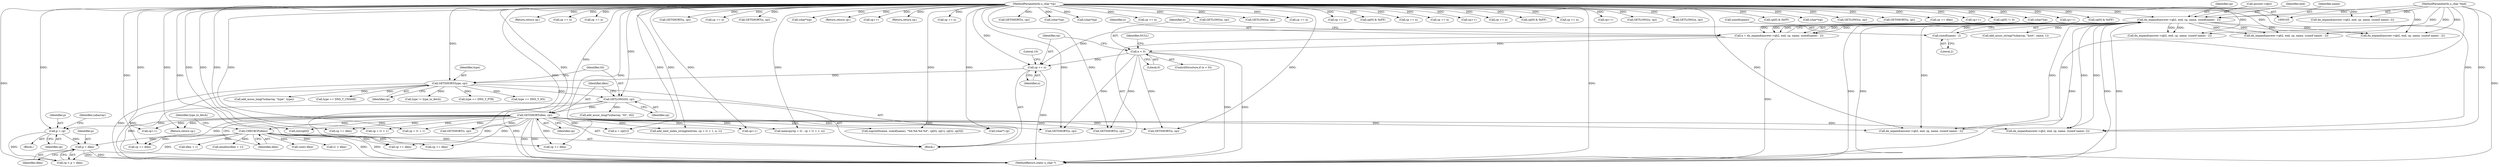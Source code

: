 digraph "0_php-src_2fefae47716d501aec41c1102f3fd4531f070b05_0@pointer" {
"1001003" [label="(Call,p + dlen)"];
"1000759" [label="(Call,p = cp)"];
"1000165" [label="(Call,GETSHORT(dlen, cp))"];
"1000162" [label="(Call,GETLONG(ttl, cp))"];
"1000159" [label="(Call,GETSHORT(type, cp))"];
"1000154" [label="(Call,cp += n)"];
"1000148" [label="(Call,n < 0)"];
"1000134" [label="(Call,n = dn_expand(answer->qb2, end, cp, name, sizeof(name) - 2))"];
"1000136" [label="(Call,dn_expand(answer->qb2, end, cp, name, sizeof(name) - 2))"];
"1000107" [label="(MethodParameterIn,u_char *end)"];
"1000106" [label="(MethodParameterIn,u_char *cp)"];
"1000143" [label="(Call,sizeof(name) - 2)"];
"1000168" [label="(Call,CHECKCP(dlen))"];
"1000182" [label="(Return,return cp;)"];
"1000113" [label="(Block,)"];
"1000288" [label="(Call,GETSHORT(n, cp))"];
"1000773" [label="(Call,(int)cp[0])"];
"1000554" [label="(Call,cp += n)"];
"1001151" [label="(Call,cp += n)"];
"1000164" [label="(Identifier,cp)"];
"1000760" [label="(Identifier,p)"];
"1000161" [label="(Identifier,cp)"];
"1000657" [label="(Call,GETSHORT(s, cp))"];
"1001003" [label="(Call,p + dlen)"];
"1000453" [label="(Call,n = cp[l1])"];
"1000211" [label="(Call,add_assoc_long(*subarray, \"ttl\", ttl))"];
"1000188" [label="(Call,cp += dlen)"];
"1000165" [label="(Call,GETSHORT(dlen, cp))"];
"1000334" [label="(Call,dn_expand(answer->qb2, end, cp, name, (sizeof name) - 2))"];
"1000143" [label="(Call,sizeof(name) - 2)"];
"1000475" [label="(Call,memcpy(tp + l2 , cp + l1 + 1, n))"];
"1001241" [label="(Call,cp += dlen)"];
"1000135" [label="(Identifier,n)"];
"1000565" [label="(Call,dn_expand(answer->qb2, end, cp, name, (sizeof name) -2))"];
"1000167" [label="(Identifier,cp)"];
"1001064" [label="(Call,GETSHORT(n, cp))"];
"1000173" [label="(Identifier,type_to_fetch)"];
"1001176" [label="(Call,cp += n)"];
"1000199" [label="(Call,add_assoc_string(*subarray, \"host\", name, 1))"];
"1001001" [label="(Call,cp < p + dlen)"];
"1000159" [label="(Call,GETSHORT(type, cp))"];
"1001121" [label="(Call,GETSHORT(n, cp))"];
"1000137" [label="(Call,answer->qb2)"];
"1001171" [label="(Call,(char*)cp)"];
"1000166" [label="(Identifier,dlen)"];
"1000158" [label="(Literal,10)"];
"1000238" [label="(Return,return cp;)"];
"1000888" [label="(Call,cp++)"];
"1000107" [label="(MethodParameterIn,u_char *end)"];
"1000106" [label="(MethodParameterIn,u_char *cp)"];
"1000275" [label="(Call,cp += dlen)"];
"1000479" [label="(Call,cp + l1 + 1)"];
"1000322" [label="(Call,type == DNS_T_PTR)"];
"1000764" [label="(Identifier,subarray)"];
"1001113" [label="(Call,GETSHORT(n, cp))"];
"1000160" [label="(Identifier,type)"];
"1000191" [label="(Return,return cp;)"];
"1001201" [label="(Call,cp += n)"];
"1000231" [label="(Call,(uint) dlen)"];
"1000155" [label="(Identifier,cp)"];
"1001245" [label="(Return,return cp;)"];
"1000140" [label="(Identifier,end)"];
"1000149" [label="(Identifier,n)"];
"1000156" [label="(Identifier,n)"];
"1000134" [label="(Call,n = dn_expand(answer->qb2, end, cp, name, sizeof(name) - 2))"];
"1000377" [label="(Call,cp++)"];
"1001004" [label="(Identifier,p)"];
"1000485" [label="(Call,add_next_index_stringl(entries, cp + l1 + 1, n, 1))"];
"1000906" [label="(Call,GETSHORT(s, cp))"];
"1001196" [label="(Call,(char*)cp)"];
"1000144" [label="(Call,sizeof(name))"];
"1000150" [label="(Literal,0)"];
"1000146" [label="(Literal,2)"];
"1000310" [label="(Call,type == DNS_T_NS)"];
"1001146" [label="(Call,(char*)cp)"];
"1000179" [label="(Call,cp += dlen)"];
"1000779" [label="(Call,cp++)"];
"1001048" [label="(Call,GETSHORT(n, cp))"];
"1000759" [label="(Call,p = cp)"];
"1000162" [label="(Call,GETLONG(ttl, cp))"];
"1000142" [label="(Identifier,name)"];
"1000414" [label="(Call,cp += n)"];
"1000628" [label="(Call,GETLONG(n, cp))"];
"1000449" [label="(Call,l1 < dlen)"];
"1000604" [label="(Call,GETLONG(n, cp))"];
"1000147" [label="(ControlStructure,if (n < 0))"];
"1000352" [label="(Call,cp += n)"];
"1000252" [label="(Call,snprintf(name, sizeof(name), \"%d.%d.%d.%d\", cp[0], cp[1], cp[2], cp[3]))"];
"1000583" [label="(Call,cp += n)"];
"1000219" [label="(Call,add_assoc_long(*subarray, \"type\", type))"];
"1000154" [label="(Call,cp += n)"];
"1001183" [label="(Call,cp[0] & 0xFF)"];
"1001206" [label="(Call,dn_expand(answer->qb2, end, cp, name, (sizeof name) - 2))"];
"1001074" [label="(Call,dn_expand(answer->qb2, end, cp, name, (sizeof name) - 2))"];
"1000536" [label="(Call,dn_expand(answer->qb2, end, cp, name, (sizeof name) -2))"];
"1000441" [label="(Call,dlen + 1)"];
"1001224" [label="(Call,cp += n)"];
"1001027" [label="(Call,cp += n)"];
"1000401" [label="(Call,cp++)"];
"1000390" [label="(Call,cp += n)"];
"1001133" [label="(Call,cp[0] & 0xFF)"];
"1000440" [label="(Call,emalloc(dlen + 1))"];
"1001092" [label="(Call,cp += n)"];
"1000511" [label="(Call,cp += dlen)"];
"1000242" [label="(Block,)"];
"1001138" [label="(Call,cp++)"];
"1000596" [label="(Call,GETLONG(n, cp))"];
"1000487" [label="(Call,cp + l1 + 1)"];
"1001009" [label="(Call,dn_expand(answer->qb2, end, cp, name, (sizeof name) - 2))"];
"1000298" [label="(Call,type == DNS_T_CNAME)"];
"1000148" [label="(Call,n < 0)"];
"1000612" [label="(Call,GETLONG(n, cp))"];
"1001158" [label="(Call,cp[0] & 0xFF)"];
"1000385" [label="(Call,(char*)cp)"];
"1000620" [label="(Call,GETLONG(n, cp))"];
"1000761" [label="(Identifier,cp)"];
"1000169" [label="(Identifier,dlen)"];
"1000153" [label="(Identifier,NULL)"];
"1000163" [label="(Identifier,ttl)"];
"1001056" [label="(Call,GETSHORT(n, cp))"];
"1000175" [label="(Call,type != type_to_fetch)"];
"1000235" [label="(Call,cp += dlen)"];
"1000228" [label="(Call,(char*) cp)"];
"1001005" [label="(Identifier,dlen)"];
"1001163" [label="(Call,cp++)"];
"1000141" [label="(Identifier,cp)"];
"1000817" [label="(Call,cp[0] != 0)"];
"1000136" [label="(Call,dn_expand(answer->qb2, end, cp, name, sizeof(name) - 2))"];
"1000409" [label="(Call,(char*)cp)"];
"1001247" [label="(MethodReturn,static u_char *)"];
"1001188" [label="(Call,cp++)"];
"1000845" [label="(Call,cp[0] & 0xFF)"];
"1000168" [label="(Call,CHECKCP(dlen))"];
"1001003" -> "1001001"  [label="AST: "];
"1001003" -> "1001005"  [label="CFG: "];
"1001004" -> "1001003"  [label="AST: "];
"1001005" -> "1001003"  [label="AST: "];
"1001001" -> "1001003"  [label="CFG: "];
"1001003" -> "1001247"  [label="DDG: "];
"1001003" -> "1001247"  [label="DDG: "];
"1000759" -> "1001003"  [label="DDG: "];
"1000168" -> "1001003"  [label="DDG: "];
"1000759" -> "1000242"  [label="AST: "];
"1000759" -> "1000761"  [label="CFG: "];
"1000760" -> "1000759"  [label="AST: "];
"1000761" -> "1000759"  [label="AST: "];
"1000764" -> "1000759"  [label="CFG: "];
"1000165" -> "1000759"  [label="DDG: "];
"1000106" -> "1000759"  [label="DDG: "];
"1000759" -> "1001001"  [label="DDG: "];
"1000165" -> "1000113"  [label="AST: "];
"1000165" -> "1000167"  [label="CFG: "];
"1000166" -> "1000165"  [label="AST: "];
"1000167" -> "1000165"  [label="AST: "];
"1000169" -> "1000165"  [label="CFG: "];
"1000165" -> "1001247"  [label="DDG: "];
"1000165" -> "1001247"  [label="DDG: "];
"1000162" -> "1000165"  [label="DDG: "];
"1000106" -> "1000165"  [label="DDG: "];
"1000165" -> "1000168"  [label="DDG: "];
"1000165" -> "1000179"  [label="DDG: "];
"1000165" -> "1000188"  [label="DDG: "];
"1000165" -> "1000228"  [label="DDG: "];
"1000165" -> "1000252"  [label="DDG: "];
"1000165" -> "1000275"  [label="DDG: "];
"1000165" -> "1000288"  [label="DDG: "];
"1000165" -> "1000334"  [label="DDG: "];
"1000165" -> "1000377"  [label="DDG: "];
"1000165" -> "1000453"  [label="DDG: "];
"1000165" -> "1000475"  [label="DDG: "];
"1000165" -> "1000479"  [label="DDG: "];
"1000165" -> "1000485"  [label="DDG: "];
"1000165" -> "1000487"  [label="DDG: "];
"1000165" -> "1000511"  [label="DDG: "];
"1000165" -> "1000536"  [label="DDG: "];
"1000165" -> "1000657"  [label="DDG: "];
"1000165" -> "1000773"  [label="DDG: "];
"1000165" -> "1000779"  [label="DDG: "];
"1000165" -> "1001048"  [label="DDG: "];
"1000165" -> "1001113"  [label="DDG: "];
"1000165" -> "1001241"  [label="DDG: "];
"1000165" -> "1001245"  [label="DDG: "];
"1000162" -> "1000113"  [label="AST: "];
"1000162" -> "1000164"  [label="CFG: "];
"1000163" -> "1000162"  [label="AST: "];
"1000164" -> "1000162"  [label="AST: "];
"1000166" -> "1000162"  [label="CFG: "];
"1000162" -> "1001247"  [label="DDG: "];
"1000162" -> "1001247"  [label="DDG: "];
"1000159" -> "1000162"  [label="DDG: "];
"1000106" -> "1000162"  [label="DDG: "];
"1000162" -> "1000211"  [label="DDG: "];
"1000159" -> "1000113"  [label="AST: "];
"1000159" -> "1000161"  [label="CFG: "];
"1000160" -> "1000159"  [label="AST: "];
"1000161" -> "1000159"  [label="AST: "];
"1000163" -> "1000159"  [label="CFG: "];
"1000159" -> "1001247"  [label="DDG: "];
"1000159" -> "1001247"  [label="DDG: "];
"1000154" -> "1000159"  [label="DDG: "];
"1000106" -> "1000159"  [label="DDG: "];
"1000159" -> "1000175"  [label="DDG: "];
"1000159" -> "1000219"  [label="DDG: "];
"1000159" -> "1000298"  [label="DDG: "];
"1000159" -> "1000310"  [label="DDG: "];
"1000159" -> "1000322"  [label="DDG: "];
"1000154" -> "1000113"  [label="AST: "];
"1000154" -> "1000156"  [label="CFG: "];
"1000155" -> "1000154"  [label="AST: "];
"1000156" -> "1000154"  [label="AST: "];
"1000158" -> "1000154"  [label="CFG: "];
"1000154" -> "1001247"  [label="DDG: "];
"1000148" -> "1000154"  [label="DDG: "];
"1000136" -> "1000154"  [label="DDG: "];
"1000106" -> "1000154"  [label="DDG: "];
"1000148" -> "1000147"  [label="AST: "];
"1000148" -> "1000150"  [label="CFG: "];
"1000149" -> "1000148"  [label="AST: "];
"1000150" -> "1000148"  [label="AST: "];
"1000153" -> "1000148"  [label="CFG: "];
"1000155" -> "1000148"  [label="CFG: "];
"1000148" -> "1001247"  [label="DDG: "];
"1000148" -> "1001247"  [label="DDG: "];
"1000134" -> "1000148"  [label="DDG: "];
"1000148" -> "1000288"  [label="DDG: "];
"1000148" -> "1001048"  [label="DDG: "];
"1000148" -> "1001113"  [label="DDG: "];
"1000134" -> "1000113"  [label="AST: "];
"1000134" -> "1000136"  [label="CFG: "];
"1000135" -> "1000134"  [label="AST: "];
"1000136" -> "1000134"  [label="AST: "];
"1000149" -> "1000134"  [label="CFG: "];
"1000134" -> "1001247"  [label="DDG: "];
"1000136" -> "1000134"  [label="DDG: "];
"1000136" -> "1000134"  [label="DDG: "];
"1000136" -> "1000134"  [label="DDG: "];
"1000136" -> "1000134"  [label="DDG: "];
"1000136" -> "1000134"  [label="DDG: "];
"1000136" -> "1000143"  [label="CFG: "];
"1000137" -> "1000136"  [label="AST: "];
"1000140" -> "1000136"  [label="AST: "];
"1000141" -> "1000136"  [label="AST: "];
"1000142" -> "1000136"  [label="AST: "];
"1000143" -> "1000136"  [label="AST: "];
"1000136" -> "1001247"  [label="DDG: "];
"1000136" -> "1001247"  [label="DDG: "];
"1000136" -> "1001247"  [label="DDG: "];
"1000136" -> "1001247"  [label="DDG: "];
"1000136" -> "1001247"  [label="DDG: "];
"1000107" -> "1000136"  [label="DDG: "];
"1000106" -> "1000136"  [label="DDG: "];
"1000143" -> "1000136"  [label="DDG: "];
"1000136" -> "1000199"  [label="DDG: "];
"1000136" -> "1000334"  [label="DDG: "];
"1000136" -> "1000334"  [label="DDG: "];
"1000136" -> "1000536"  [label="DDG: "];
"1000136" -> "1000536"  [label="DDG: "];
"1000136" -> "1001009"  [label="DDG: "];
"1000136" -> "1001009"  [label="DDG: "];
"1000136" -> "1001074"  [label="DDG: "];
"1000136" -> "1001074"  [label="DDG: "];
"1000136" -> "1001206"  [label="DDG: "];
"1000136" -> "1001206"  [label="DDG: "];
"1000107" -> "1000105"  [label="AST: "];
"1000107" -> "1001247"  [label="DDG: "];
"1000107" -> "1000334"  [label="DDG: "];
"1000107" -> "1000536"  [label="DDG: "];
"1000107" -> "1000565"  [label="DDG: "];
"1000107" -> "1001009"  [label="DDG: "];
"1000107" -> "1001074"  [label="DDG: "];
"1000107" -> "1001206"  [label="DDG: "];
"1000106" -> "1000105"  [label="AST: "];
"1000106" -> "1001247"  [label="DDG: "];
"1000106" -> "1000179"  [label="DDG: "];
"1000106" -> "1000182"  [label="DDG: "];
"1000106" -> "1000188"  [label="DDG: "];
"1000106" -> "1000191"  [label="DDG: "];
"1000106" -> "1000228"  [label="DDG: "];
"1000106" -> "1000235"  [label="DDG: "];
"1000106" -> "1000238"  [label="DDG: "];
"1000106" -> "1000252"  [label="DDG: "];
"1000106" -> "1000275"  [label="DDG: "];
"1000106" -> "1000288"  [label="DDG: "];
"1000106" -> "1000334"  [label="DDG: "];
"1000106" -> "1000352"  [label="DDG: "];
"1000106" -> "1000377"  [label="DDG: "];
"1000106" -> "1000385"  [label="DDG: "];
"1000106" -> "1000390"  [label="DDG: "];
"1000106" -> "1000401"  [label="DDG: "];
"1000106" -> "1000409"  [label="DDG: "];
"1000106" -> "1000414"  [label="DDG: "];
"1000106" -> "1000453"  [label="DDG: "];
"1000106" -> "1000475"  [label="DDG: "];
"1000106" -> "1000479"  [label="DDG: "];
"1000106" -> "1000485"  [label="DDG: "];
"1000106" -> "1000487"  [label="DDG: "];
"1000106" -> "1000511"  [label="DDG: "];
"1000106" -> "1000536"  [label="DDG: "];
"1000106" -> "1000554"  [label="DDG: "];
"1000106" -> "1000565"  [label="DDG: "];
"1000106" -> "1000583"  [label="DDG: "];
"1000106" -> "1000596"  [label="DDG: "];
"1000106" -> "1000604"  [label="DDG: "];
"1000106" -> "1000612"  [label="DDG: "];
"1000106" -> "1000620"  [label="DDG: "];
"1000106" -> "1000628"  [label="DDG: "];
"1000106" -> "1000657"  [label="DDG: "];
"1000106" -> "1000773"  [label="DDG: "];
"1000106" -> "1000779"  [label="DDG: "];
"1000106" -> "1000817"  [label="DDG: "];
"1000106" -> "1000845"  [label="DDG: "];
"1000106" -> "1000888"  [label="DDG: "];
"1000106" -> "1000906"  [label="DDG: "];
"1000106" -> "1001001"  [label="DDG: "];
"1000106" -> "1001009"  [label="DDG: "];
"1000106" -> "1001027"  [label="DDG: "];
"1000106" -> "1001048"  [label="DDG: "];
"1000106" -> "1001056"  [label="DDG: "];
"1000106" -> "1001064"  [label="DDG: "];
"1000106" -> "1001074"  [label="DDG: "];
"1000106" -> "1001092"  [label="DDG: "];
"1000106" -> "1001113"  [label="DDG: "];
"1000106" -> "1001121"  [label="DDG: "];
"1000106" -> "1001133"  [label="DDG: "];
"1000106" -> "1001138"  [label="DDG: "];
"1000106" -> "1001146"  [label="DDG: "];
"1000106" -> "1001151"  [label="DDG: "];
"1000106" -> "1001158"  [label="DDG: "];
"1000106" -> "1001163"  [label="DDG: "];
"1000106" -> "1001171"  [label="DDG: "];
"1000106" -> "1001176"  [label="DDG: "];
"1000106" -> "1001183"  [label="DDG: "];
"1000106" -> "1001188"  [label="DDG: "];
"1000106" -> "1001196"  [label="DDG: "];
"1000106" -> "1001201"  [label="DDG: "];
"1000106" -> "1001206"  [label="DDG: "];
"1000106" -> "1001224"  [label="DDG: "];
"1000106" -> "1001241"  [label="DDG: "];
"1000106" -> "1001245"  [label="DDG: "];
"1000143" -> "1000146"  [label="CFG: "];
"1000144" -> "1000143"  [label="AST: "];
"1000146" -> "1000143"  [label="AST: "];
"1000168" -> "1000113"  [label="AST: "];
"1000168" -> "1000169"  [label="CFG: "];
"1000169" -> "1000168"  [label="AST: "];
"1000173" -> "1000168"  [label="CFG: "];
"1000168" -> "1001247"  [label="DDG: "];
"1000168" -> "1001247"  [label="DDG: "];
"1000168" -> "1000179"  [label="DDG: "];
"1000168" -> "1000188"  [label="DDG: "];
"1000168" -> "1000231"  [label="DDG: "];
"1000168" -> "1000275"  [label="DDG: "];
"1000168" -> "1000440"  [label="DDG: "];
"1000168" -> "1000441"  [label="DDG: "];
"1000168" -> "1000449"  [label="DDG: "];
"1000168" -> "1001001"  [label="DDG: "];
"1000168" -> "1001241"  [label="DDG: "];
}
